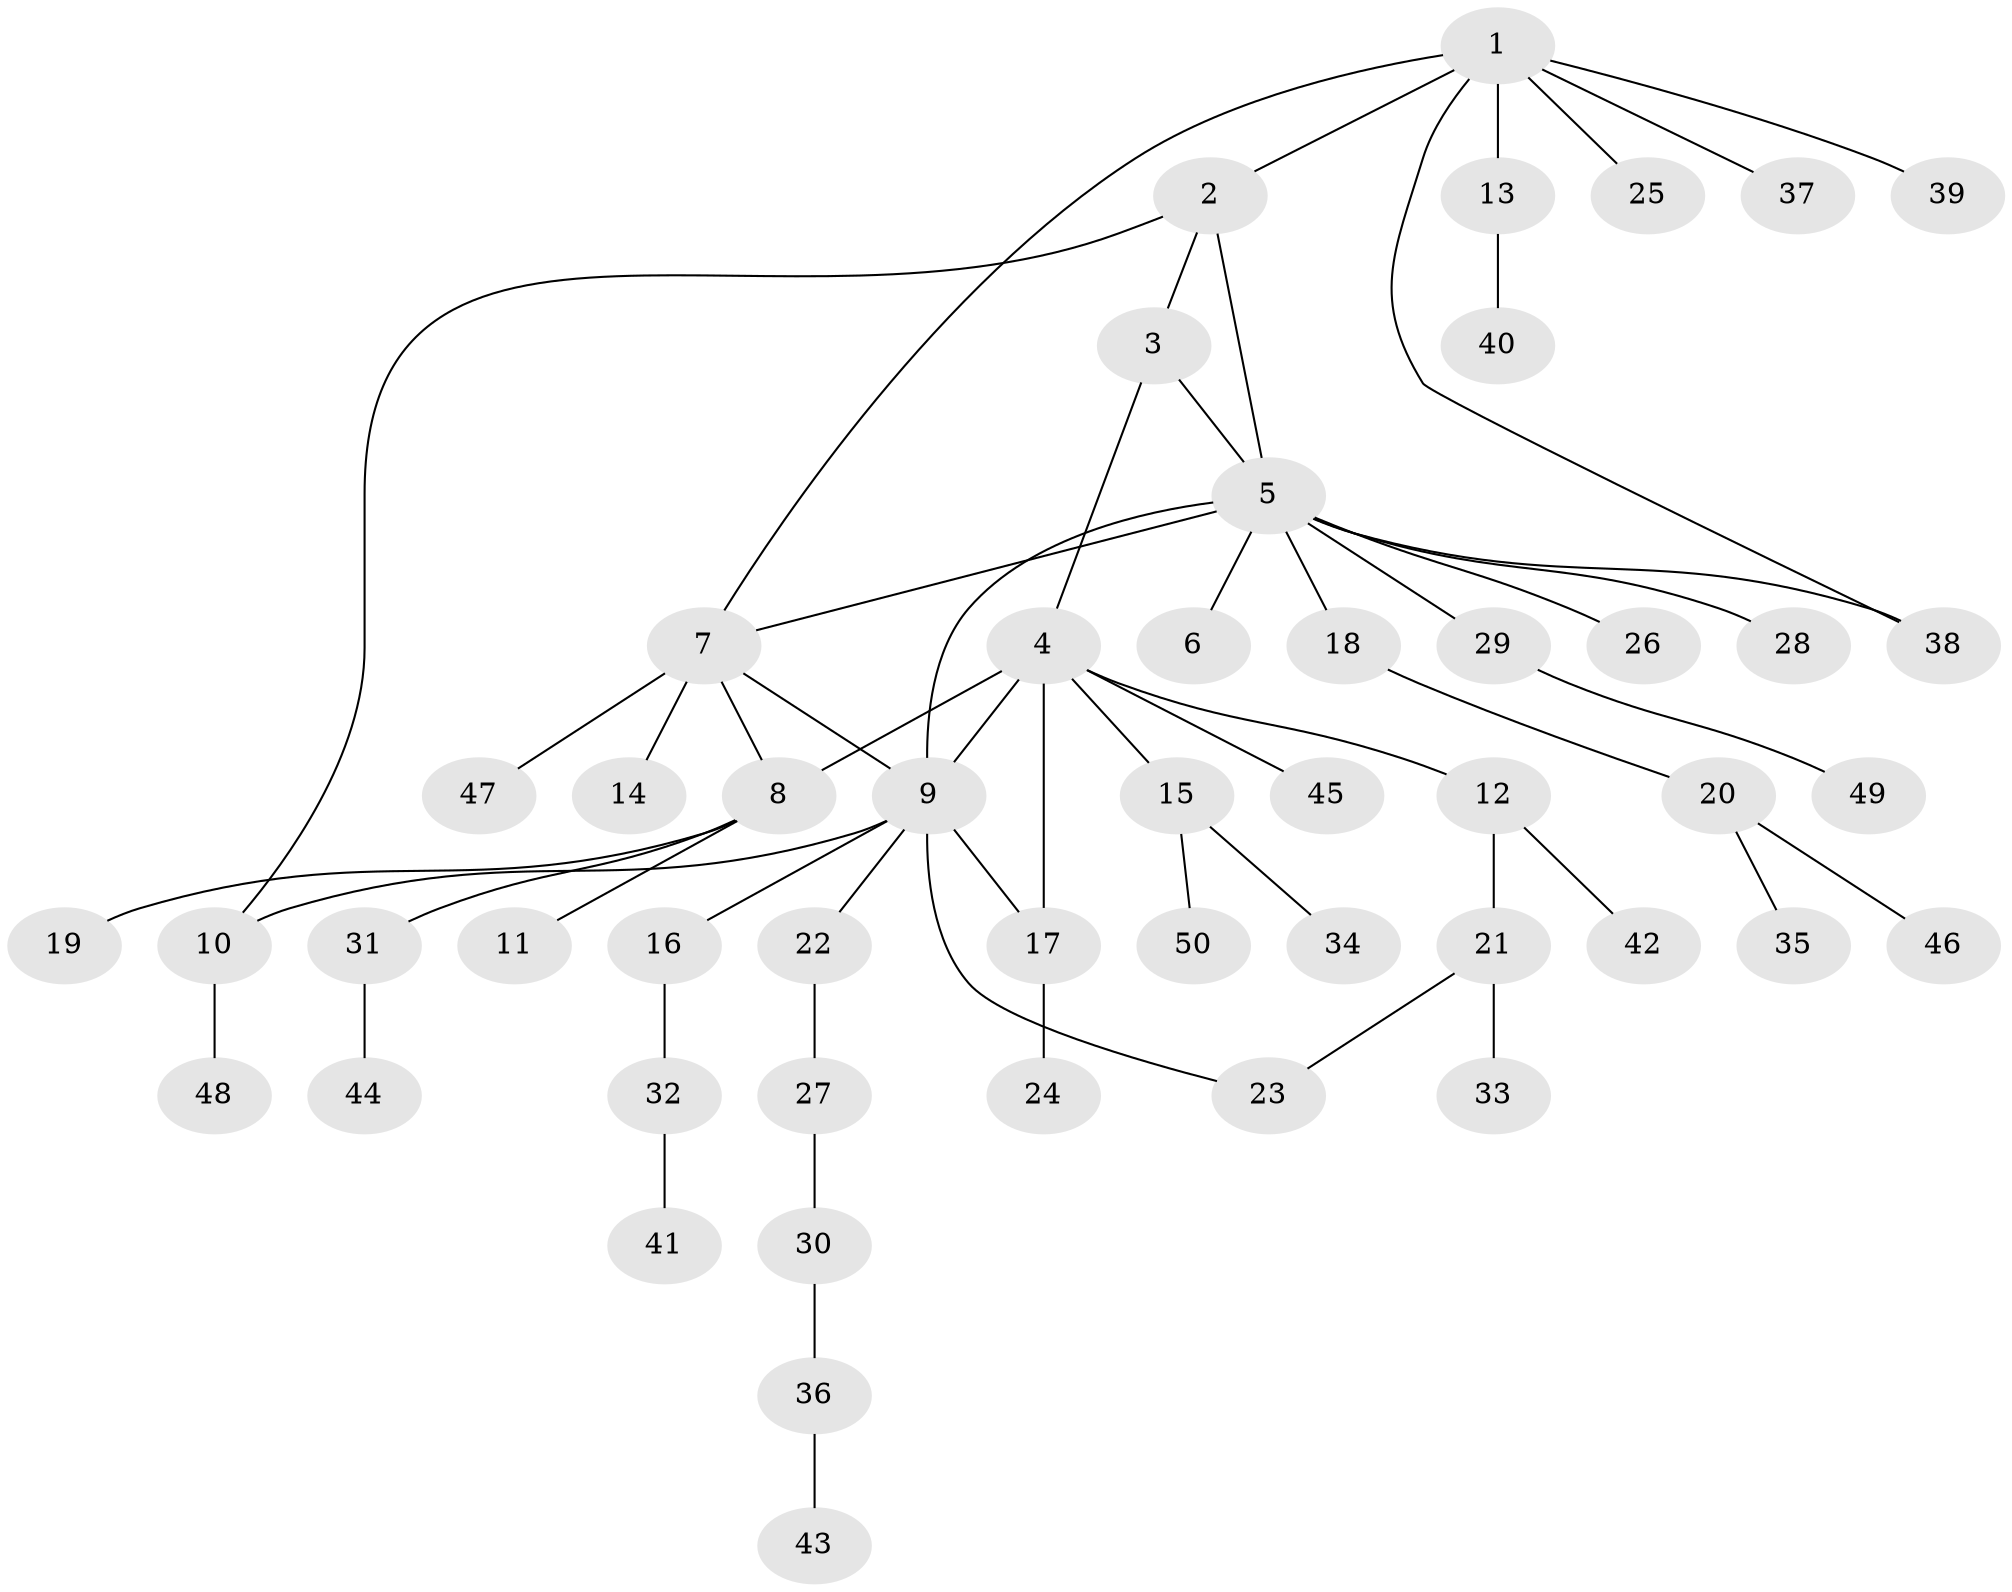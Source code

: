 // Generated by graph-tools (version 1.1) at 2025/16/03/09/25 04:16:09]
// undirected, 50 vertices, 58 edges
graph export_dot {
graph [start="1"]
  node [color=gray90,style=filled];
  1;
  2;
  3;
  4;
  5;
  6;
  7;
  8;
  9;
  10;
  11;
  12;
  13;
  14;
  15;
  16;
  17;
  18;
  19;
  20;
  21;
  22;
  23;
  24;
  25;
  26;
  27;
  28;
  29;
  30;
  31;
  32;
  33;
  34;
  35;
  36;
  37;
  38;
  39;
  40;
  41;
  42;
  43;
  44;
  45;
  46;
  47;
  48;
  49;
  50;
  1 -- 2;
  1 -- 7;
  1 -- 13;
  1 -- 25;
  1 -- 37;
  1 -- 38;
  1 -- 39;
  2 -- 3;
  2 -- 5;
  2 -- 10;
  3 -- 4;
  3 -- 5;
  4 -- 8;
  4 -- 9;
  4 -- 12;
  4 -- 15;
  4 -- 17;
  4 -- 45;
  5 -- 6;
  5 -- 7;
  5 -- 9;
  5 -- 18;
  5 -- 26;
  5 -- 28;
  5 -- 29;
  5 -- 38;
  7 -- 8;
  7 -- 9;
  7 -- 14;
  7 -- 47;
  8 -- 11;
  8 -- 19;
  8 -- 31;
  9 -- 10;
  9 -- 16;
  9 -- 17;
  9 -- 22;
  9 -- 23;
  10 -- 48;
  12 -- 21;
  12 -- 42;
  13 -- 40;
  15 -- 34;
  15 -- 50;
  16 -- 32;
  17 -- 24;
  18 -- 20;
  20 -- 35;
  20 -- 46;
  21 -- 23;
  21 -- 33;
  22 -- 27;
  27 -- 30;
  29 -- 49;
  30 -- 36;
  31 -- 44;
  32 -- 41;
  36 -- 43;
}
